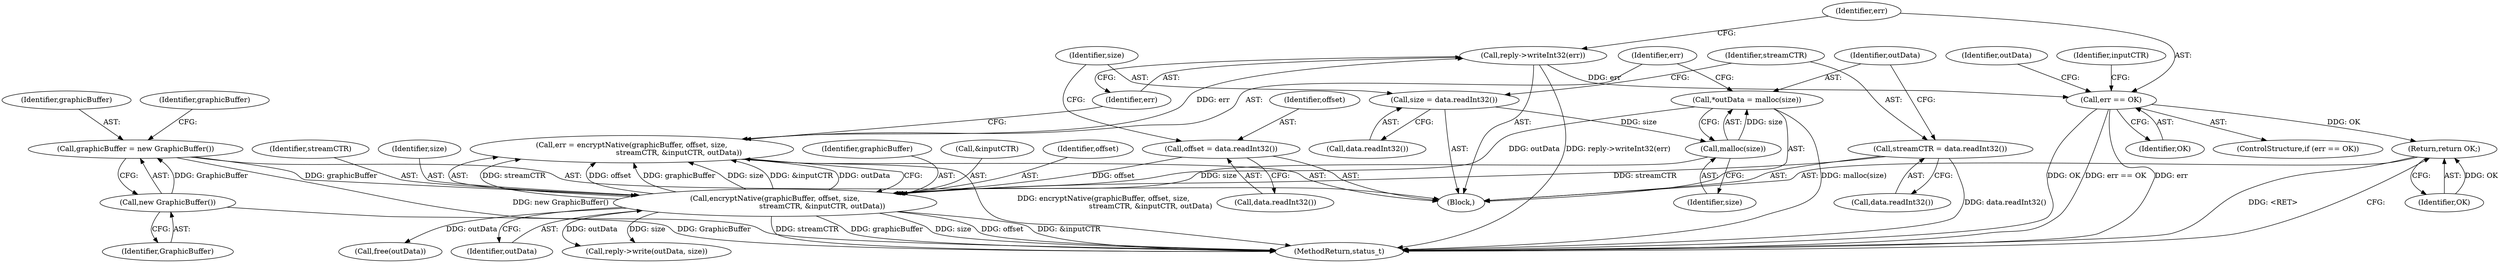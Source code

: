 digraph "0_Android_c82e31a7039a03dca7b37c65b7890ba5c1e18ced@API" {
"1000294" [label="(Call,reply->writeInt32(err))"];
"1000284" [label="(Call,err = encryptNative(graphicBuffer, offset, size,\n                                         streamCTR, &inputCTR, outData))"];
"1000286" [label="(Call,encryptNative(graphicBuffer, offset, size,\n                                         streamCTR, &inputCTR, outData))"];
"1000258" [label="(Call,graphicBuffer = new GraphicBuffer())"];
"1000260" [label="(Call,new GraphicBuffer())"];
"1000266" [label="(Call,offset = data.readInt32())"];
"1000280" [label="(Call,malloc(size))"];
"1000270" [label="(Call,size = data.readInt32())"];
"1000274" [label="(Call,streamCTR = data.readInt32())"];
"1000278" [label="(Call,*outData = malloc(size))"];
"1000297" [label="(Call,err == OK)"];
"1000311" [label="(Return,return OK;)"];
"1000270" [label="(Call,size = data.readInt32())"];
"1000271" [label="(Identifier,size)"];
"1000298" [label="(Identifier,err)"];
"1000266" [label="(Call,offset = data.readInt32())"];
"1000286" [label="(Call,encryptNative(graphicBuffer, offset, size,\n                                         streamCTR, &inputCTR, outData))"];
"1000268" [label="(Call,data.readInt32())"];
"1000279" [label="(Identifier,outData)"];
"1000303" [label="(Call,reply->write(outData, size))"];
"1000274" [label="(Call,streamCTR = data.readInt32())"];
"1000260" [label="(Call,new GraphicBuffer())"];
"1000285" [label="(Identifier,err)"];
"1000312" [label="(Identifier,OK)"];
"1000290" [label="(Identifier,streamCTR)"];
"1000252" [label="(Block,)"];
"1000272" [label="(Call,data.readInt32())"];
"1000311" [label="(Return,return OK;)"];
"1000275" [label="(Identifier,streamCTR)"];
"1000289" [label="(Identifier,size)"];
"1000297" [label="(Call,err == OK)"];
"1000306" [label="(Call,free(outData))"];
"1000261" [label="(Identifier,GraphicBuffer)"];
"1000296" [label="(ControlStructure,if (err == OK))"];
"1000307" [label="(Identifier,outData)"];
"1000295" [label="(Identifier,err)"];
"1000281" [label="(Identifier,size)"];
"1000276" [label="(Call,data.readInt32())"];
"1000287" [label="(Identifier,graphicBuffer)"];
"1000278" [label="(Call,*outData = malloc(size))"];
"1000302" [label="(Identifier,inputCTR)"];
"1000293" [label="(Identifier,outData)"];
"1000291" [label="(Call,&inputCTR)"];
"1000259" [label="(Identifier,graphicBuffer)"];
"1000264" [label="(Identifier,graphicBuffer)"];
"1000280" [label="(Call,malloc(size))"];
"1000267" [label="(Identifier,offset)"];
"1000299" [label="(Identifier,OK)"];
"1000294" [label="(Call,reply->writeInt32(err))"];
"1000284" [label="(Call,err = encryptNative(graphicBuffer, offset, size,\n                                         streamCTR, &inputCTR, outData))"];
"1000401" [label="(MethodReturn,status_t)"];
"1000288" [label="(Identifier,offset)"];
"1000258" [label="(Call,graphicBuffer = new GraphicBuffer())"];
"1000294" -> "1000252"  [label="AST: "];
"1000294" -> "1000295"  [label="CFG: "];
"1000295" -> "1000294"  [label="AST: "];
"1000298" -> "1000294"  [label="CFG: "];
"1000294" -> "1000401"  [label="DDG: reply->writeInt32(err)"];
"1000284" -> "1000294"  [label="DDG: err"];
"1000294" -> "1000297"  [label="DDG: err"];
"1000284" -> "1000252"  [label="AST: "];
"1000284" -> "1000286"  [label="CFG: "];
"1000285" -> "1000284"  [label="AST: "];
"1000286" -> "1000284"  [label="AST: "];
"1000295" -> "1000284"  [label="CFG: "];
"1000284" -> "1000401"  [label="DDG: encryptNative(graphicBuffer, offset, size,\n                                         streamCTR, &inputCTR, outData)"];
"1000286" -> "1000284"  [label="DDG: streamCTR"];
"1000286" -> "1000284"  [label="DDG: offset"];
"1000286" -> "1000284"  [label="DDG: graphicBuffer"];
"1000286" -> "1000284"  [label="DDG: size"];
"1000286" -> "1000284"  [label="DDG: &inputCTR"];
"1000286" -> "1000284"  [label="DDG: outData"];
"1000286" -> "1000293"  [label="CFG: "];
"1000287" -> "1000286"  [label="AST: "];
"1000288" -> "1000286"  [label="AST: "];
"1000289" -> "1000286"  [label="AST: "];
"1000290" -> "1000286"  [label="AST: "];
"1000291" -> "1000286"  [label="AST: "];
"1000293" -> "1000286"  [label="AST: "];
"1000286" -> "1000401"  [label="DDG: &inputCTR"];
"1000286" -> "1000401"  [label="DDG: streamCTR"];
"1000286" -> "1000401"  [label="DDG: graphicBuffer"];
"1000286" -> "1000401"  [label="DDG: size"];
"1000286" -> "1000401"  [label="DDG: offset"];
"1000258" -> "1000286"  [label="DDG: graphicBuffer"];
"1000266" -> "1000286"  [label="DDG: offset"];
"1000280" -> "1000286"  [label="DDG: size"];
"1000274" -> "1000286"  [label="DDG: streamCTR"];
"1000278" -> "1000286"  [label="DDG: outData"];
"1000286" -> "1000303"  [label="DDG: outData"];
"1000286" -> "1000303"  [label="DDG: size"];
"1000286" -> "1000306"  [label="DDG: outData"];
"1000258" -> "1000252"  [label="AST: "];
"1000258" -> "1000260"  [label="CFG: "];
"1000259" -> "1000258"  [label="AST: "];
"1000260" -> "1000258"  [label="AST: "];
"1000264" -> "1000258"  [label="CFG: "];
"1000258" -> "1000401"  [label="DDG: new GraphicBuffer()"];
"1000260" -> "1000258"  [label="DDG: GraphicBuffer"];
"1000260" -> "1000261"  [label="CFG: "];
"1000261" -> "1000260"  [label="AST: "];
"1000260" -> "1000401"  [label="DDG: GraphicBuffer"];
"1000266" -> "1000252"  [label="AST: "];
"1000266" -> "1000268"  [label="CFG: "];
"1000267" -> "1000266"  [label="AST: "];
"1000268" -> "1000266"  [label="AST: "];
"1000271" -> "1000266"  [label="CFG: "];
"1000280" -> "1000278"  [label="AST: "];
"1000280" -> "1000281"  [label="CFG: "];
"1000281" -> "1000280"  [label="AST: "];
"1000278" -> "1000280"  [label="CFG: "];
"1000280" -> "1000278"  [label="DDG: size"];
"1000270" -> "1000280"  [label="DDG: size"];
"1000270" -> "1000252"  [label="AST: "];
"1000270" -> "1000272"  [label="CFG: "];
"1000271" -> "1000270"  [label="AST: "];
"1000272" -> "1000270"  [label="AST: "];
"1000275" -> "1000270"  [label="CFG: "];
"1000274" -> "1000252"  [label="AST: "];
"1000274" -> "1000276"  [label="CFG: "];
"1000275" -> "1000274"  [label="AST: "];
"1000276" -> "1000274"  [label="AST: "];
"1000279" -> "1000274"  [label="CFG: "];
"1000274" -> "1000401"  [label="DDG: data.readInt32()"];
"1000278" -> "1000252"  [label="AST: "];
"1000279" -> "1000278"  [label="AST: "];
"1000285" -> "1000278"  [label="CFG: "];
"1000278" -> "1000401"  [label="DDG: malloc(size)"];
"1000297" -> "1000296"  [label="AST: "];
"1000297" -> "1000299"  [label="CFG: "];
"1000298" -> "1000297"  [label="AST: "];
"1000299" -> "1000297"  [label="AST: "];
"1000302" -> "1000297"  [label="CFG: "];
"1000307" -> "1000297"  [label="CFG: "];
"1000297" -> "1000401"  [label="DDG: err"];
"1000297" -> "1000401"  [label="DDG: OK"];
"1000297" -> "1000401"  [label="DDG: err == OK"];
"1000297" -> "1000311"  [label="DDG: OK"];
"1000311" -> "1000252"  [label="AST: "];
"1000311" -> "1000312"  [label="CFG: "];
"1000312" -> "1000311"  [label="AST: "];
"1000401" -> "1000311"  [label="CFG: "];
"1000311" -> "1000401"  [label="DDG: <RET>"];
"1000312" -> "1000311"  [label="DDG: OK"];
}

